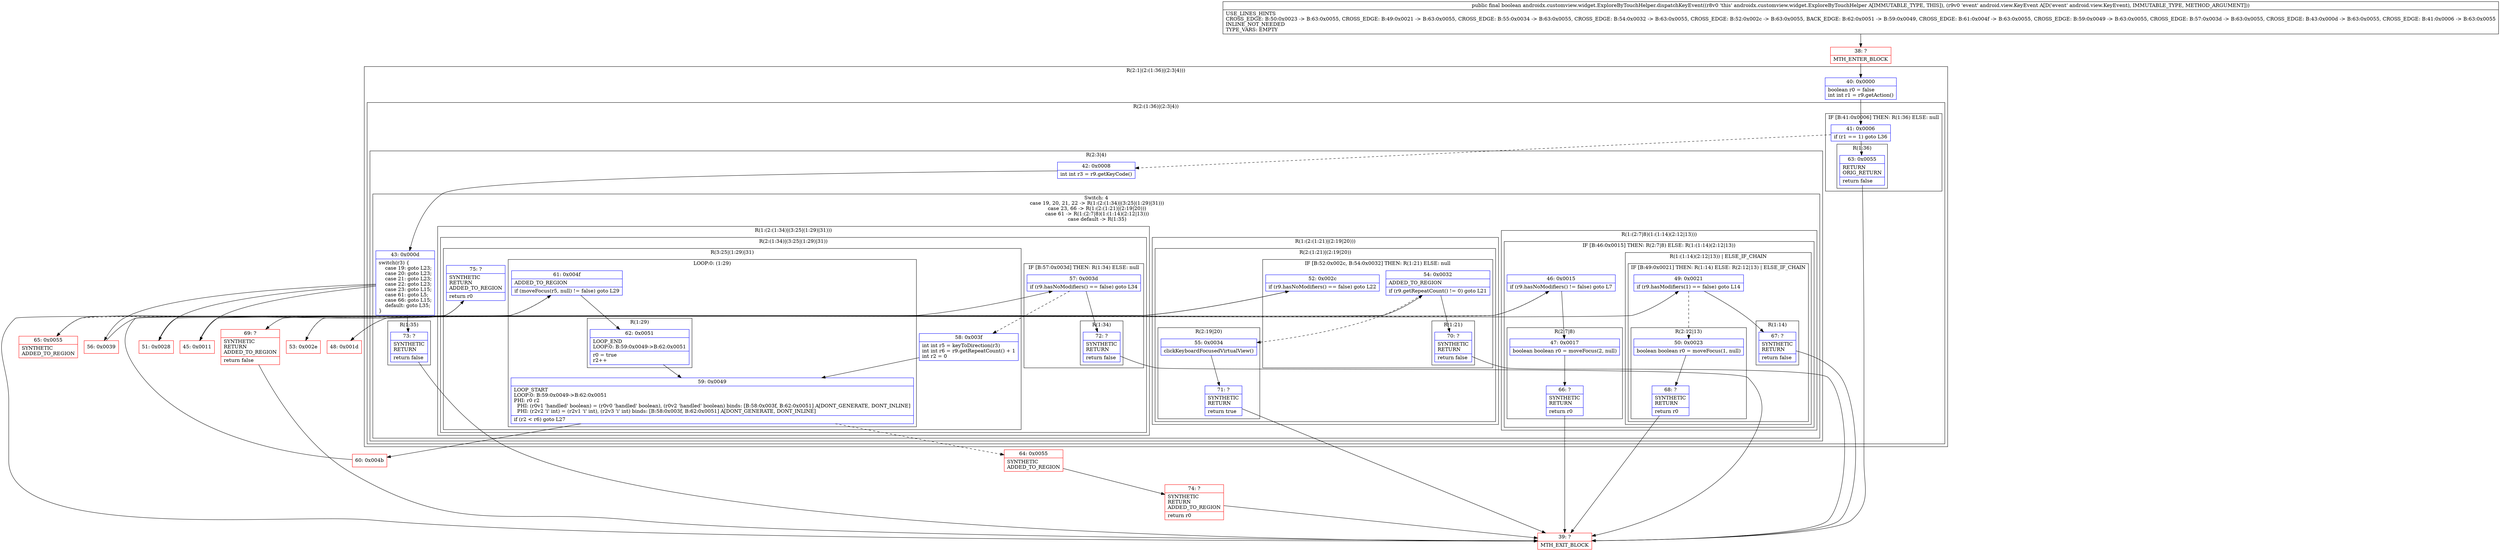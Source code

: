 digraph "CFG forandroidx.customview.widget.ExploreByTouchHelper.dispatchKeyEvent(Landroid\/view\/KeyEvent;)Z" {
subgraph cluster_Region_1163581424 {
label = "R(2:1|(2:(1:36)|(2:3|4)))";
node [shape=record,color=blue];
Node_40 [shape=record,label="{40\:\ 0x0000|boolean r0 = false\lint int r1 = r9.getAction()\l}"];
subgraph cluster_Region_1264924591 {
label = "R(2:(1:36)|(2:3|4))";
node [shape=record,color=blue];
subgraph cluster_IfRegion_438015230 {
label = "IF [B:41:0x0006] THEN: R(1:36) ELSE: null";
node [shape=record,color=blue];
Node_41 [shape=record,label="{41\:\ 0x0006|if (r1 == 1) goto L36\l}"];
subgraph cluster_Region_1626206787 {
label = "R(1:36)";
node [shape=record,color=blue];
Node_63 [shape=record,label="{63\:\ 0x0055|RETURN\lORIG_RETURN\l|return false\l}"];
}
}
subgraph cluster_Region_166540570 {
label = "R(2:3|4)";
node [shape=record,color=blue];
Node_42 [shape=record,label="{42\:\ 0x0008|int int r3 = r9.getKeyCode()\l}"];
subgraph cluster_SwitchRegion_1891593334 {
label = "Switch: 4
 case 19, 20, 21, 22 -> R(1:(2:(1:34)|(3:25|(1:29)|31)))
 case 23, 66 -> R(1:(2:(1:21)|(2:19|20)))
 case 61 -> R(1:(2:7|8)(1:(1:14)(2:12|13)))
 case default -> R(1:35)";
node [shape=record,color=blue];
Node_43 [shape=record,label="{43\:\ 0x000d|switch(r3) \{\l    case 19: goto L23;\l    case 20: goto L23;\l    case 21: goto L23;\l    case 22: goto L23;\l    case 23: goto L15;\l    case 61: goto L5;\l    case 66: goto L15;\l    default: goto L35;\l\}\l}"];
subgraph cluster_Region_899981290 {
label = "R(1:(2:(1:34)|(3:25|(1:29)|31)))";
node [shape=record,color=blue];
subgraph cluster_Region_570572599 {
label = "R(2:(1:34)|(3:25|(1:29)|31))";
node [shape=record,color=blue];
subgraph cluster_IfRegion_1077460119 {
label = "IF [B:57:0x003d] THEN: R(1:34) ELSE: null";
node [shape=record,color=blue];
Node_57 [shape=record,label="{57\:\ 0x003d|if (r9.hasNoModifiers() == false) goto L34\l}"];
subgraph cluster_Region_1338515769 {
label = "R(1:34)";
node [shape=record,color=blue];
Node_72 [shape=record,label="{72\:\ ?|SYNTHETIC\lRETURN\l|return false\l}"];
}
}
subgraph cluster_Region_1822289370 {
label = "R(3:25|(1:29)|31)";
node [shape=record,color=blue];
Node_58 [shape=record,label="{58\:\ 0x003f|int int r5 = keyToDirection(r3)\lint int r6 = r9.getRepeatCount() + 1\lint r2 = 0\l}"];
subgraph cluster_LoopRegion_1934605446 {
label = "LOOP:0: (1:29)";
node [shape=record,color=blue];
Node_59 [shape=record,label="{59\:\ 0x0049|LOOP_START\lLOOP:0: B:59:0x0049\-\>B:62:0x0051\lPHI: r0 r2 \l  PHI: (r0v1 'handled' boolean) = (r0v0 'handled' boolean), (r0v2 'handled' boolean) binds: [B:58:0x003f, B:62:0x0051] A[DONT_GENERATE, DONT_INLINE]\l  PHI: (r2v2 'i' int) = (r2v1 'i' int), (r2v3 'i' int) binds: [B:58:0x003f, B:62:0x0051] A[DONT_GENERATE, DONT_INLINE]\l|if (r2 \< r6) goto L27\l}"];
Node_61 [shape=record,label="{61\:\ 0x004f|ADDED_TO_REGION\l|if (moveFocus(r5, null) != false) goto L29\l}"];
subgraph cluster_Region_1857221426 {
label = "R(1:29)";
node [shape=record,color=blue];
Node_62 [shape=record,label="{62\:\ 0x0051|LOOP_END\lLOOP:0: B:59:0x0049\-\>B:62:0x0051\l|r0 = true\lr2++\l}"];
}
}
Node_75 [shape=record,label="{75\:\ ?|SYNTHETIC\lRETURN\lADDED_TO_REGION\l|return r0\l}"];
}
}
}
subgraph cluster_Region_1577233637 {
label = "R(1:(2:(1:21)|(2:19|20)))";
node [shape=record,color=blue];
subgraph cluster_Region_1833622421 {
label = "R(2:(1:21)|(2:19|20))";
node [shape=record,color=blue];
subgraph cluster_IfRegion_1746083503 {
label = "IF [B:52:0x002c, B:54:0x0032] THEN: R(1:21) ELSE: null";
node [shape=record,color=blue];
Node_52 [shape=record,label="{52\:\ 0x002c|if (r9.hasNoModifiers() == false) goto L22\l}"];
Node_54 [shape=record,label="{54\:\ 0x0032|ADDED_TO_REGION\l|if (r9.getRepeatCount() != 0) goto L21\l}"];
subgraph cluster_Region_1717320573 {
label = "R(1:21)";
node [shape=record,color=blue];
Node_70 [shape=record,label="{70\:\ ?|SYNTHETIC\lRETURN\l|return false\l}"];
}
}
subgraph cluster_Region_762496727 {
label = "R(2:19|20)";
node [shape=record,color=blue];
Node_55 [shape=record,label="{55\:\ 0x0034|clickKeyboardFocusedVirtualView()\l}"];
Node_71 [shape=record,label="{71\:\ ?|SYNTHETIC\lRETURN\l|return true\l}"];
}
}
}
subgraph cluster_Region_375338655 {
label = "R(1:(2:7|8)(1:(1:14)(2:12|13)))";
node [shape=record,color=blue];
subgraph cluster_IfRegion_1716106397 {
label = "IF [B:46:0x0015] THEN: R(2:7|8) ELSE: R(1:(1:14)(2:12|13))";
node [shape=record,color=blue];
Node_46 [shape=record,label="{46\:\ 0x0015|if (r9.hasNoModifiers() != false) goto L7\l}"];
subgraph cluster_Region_1427164220 {
label = "R(2:7|8)";
node [shape=record,color=blue];
Node_47 [shape=record,label="{47\:\ 0x0017|boolean boolean r0 = moveFocus(2, null)\l}"];
Node_66 [shape=record,label="{66\:\ ?|SYNTHETIC\lRETURN\l|return r0\l}"];
}
subgraph cluster_Region_1640627450 {
label = "R(1:(1:14)(2:12|13)) | ELSE_IF_CHAIN\l";
node [shape=record,color=blue];
subgraph cluster_IfRegion_1521932906 {
label = "IF [B:49:0x0021] THEN: R(1:14) ELSE: R(2:12|13) | ELSE_IF_CHAIN\l";
node [shape=record,color=blue];
Node_49 [shape=record,label="{49\:\ 0x0021|if (r9.hasModifiers(1) == false) goto L14\l}"];
subgraph cluster_Region_900916333 {
label = "R(1:14)";
node [shape=record,color=blue];
Node_67 [shape=record,label="{67\:\ ?|SYNTHETIC\lRETURN\l|return false\l}"];
}
subgraph cluster_Region_901085813 {
label = "R(2:12|13)";
node [shape=record,color=blue];
Node_50 [shape=record,label="{50\:\ 0x0023|boolean boolean r0 = moveFocus(1, null)\l}"];
Node_68 [shape=record,label="{68\:\ ?|SYNTHETIC\lRETURN\l|return r0\l}"];
}
}
}
}
}
subgraph cluster_Region_519328538 {
label = "R(1:35)";
node [shape=record,color=blue];
Node_73 [shape=record,label="{73\:\ ?|SYNTHETIC\lRETURN\l|return false\l}"];
}
}
}
}
}
Node_38 [shape=record,color=red,label="{38\:\ ?|MTH_ENTER_BLOCK\l}"];
Node_45 [shape=record,color=red,label="{45\:\ 0x0011}"];
Node_39 [shape=record,color=red,label="{39\:\ ?|MTH_EXIT_BLOCK\l}"];
Node_48 [shape=record,color=red,label="{48\:\ 0x001d}"];
Node_51 [shape=record,color=red,label="{51\:\ 0x0028}"];
Node_53 [shape=record,color=red,label="{53\:\ 0x002e}"];
Node_69 [shape=record,color=red,label="{69\:\ ?|SYNTHETIC\lRETURN\lADDED_TO_REGION\l|return false\l}"];
Node_56 [shape=record,color=red,label="{56\:\ 0x0039}"];
Node_60 [shape=record,color=red,label="{60\:\ 0x004b}"];
Node_65 [shape=record,color=red,label="{65\:\ 0x0055|SYNTHETIC\lADDED_TO_REGION\l}"];
Node_64 [shape=record,color=red,label="{64\:\ 0x0055|SYNTHETIC\lADDED_TO_REGION\l}"];
Node_74 [shape=record,color=red,label="{74\:\ ?|SYNTHETIC\lRETURN\lADDED_TO_REGION\l|return r0\l}"];
MethodNode[shape=record,label="{public final boolean androidx.customview.widget.ExploreByTouchHelper.dispatchKeyEvent((r8v0 'this' androidx.customview.widget.ExploreByTouchHelper A[IMMUTABLE_TYPE, THIS]), (r9v0 'event' android.view.KeyEvent A[D('event' android.view.KeyEvent), IMMUTABLE_TYPE, METHOD_ARGUMENT]))  | USE_LINES_HINTS\lCROSS_EDGE: B:50:0x0023 \-\> B:63:0x0055, CROSS_EDGE: B:49:0x0021 \-\> B:63:0x0055, CROSS_EDGE: B:55:0x0034 \-\> B:63:0x0055, CROSS_EDGE: B:54:0x0032 \-\> B:63:0x0055, CROSS_EDGE: B:52:0x002c \-\> B:63:0x0055, BACK_EDGE: B:62:0x0051 \-\> B:59:0x0049, CROSS_EDGE: B:61:0x004f \-\> B:63:0x0055, CROSS_EDGE: B:59:0x0049 \-\> B:63:0x0055, CROSS_EDGE: B:57:0x003d \-\> B:63:0x0055, CROSS_EDGE: B:43:0x000d \-\> B:63:0x0055, CROSS_EDGE: B:41:0x0006 \-\> B:63:0x0055\lINLINE_NOT_NEEDED\lTYPE_VARS: EMPTY\l}"];
MethodNode -> Node_38;Node_40 -> Node_41;
Node_41 -> Node_42[style=dashed];
Node_41 -> Node_63;
Node_63 -> Node_39;
Node_42 -> Node_43;
Node_43 -> Node_45;
Node_43 -> Node_51;
Node_43 -> Node_56;
Node_43 -> Node_73;
Node_57 -> Node_58[style=dashed];
Node_57 -> Node_72;
Node_72 -> Node_39;
Node_58 -> Node_59;
Node_59 -> Node_60;
Node_59 -> Node_64[style=dashed];
Node_61 -> Node_62;
Node_61 -> Node_65[style=dashed];
Node_62 -> Node_59;
Node_75 -> Node_39;
Node_52 -> Node_53[style=dashed];
Node_52 -> Node_69;
Node_54 -> Node_55[style=dashed];
Node_54 -> Node_70;
Node_70 -> Node_39;
Node_55 -> Node_71;
Node_71 -> Node_39;
Node_46 -> Node_47;
Node_46 -> Node_48[style=dashed];
Node_47 -> Node_66;
Node_66 -> Node_39;
Node_49 -> Node_50[style=dashed];
Node_49 -> Node_67;
Node_67 -> Node_39;
Node_50 -> Node_68;
Node_68 -> Node_39;
Node_73 -> Node_39;
Node_38 -> Node_40;
Node_45 -> Node_46;
Node_48 -> Node_49;
Node_51 -> Node_52;
Node_53 -> Node_54;
Node_69 -> Node_39;
Node_56 -> Node_57;
Node_60 -> Node_61;
Node_65 -> Node_75;
Node_64 -> Node_74;
Node_74 -> Node_39;
}

